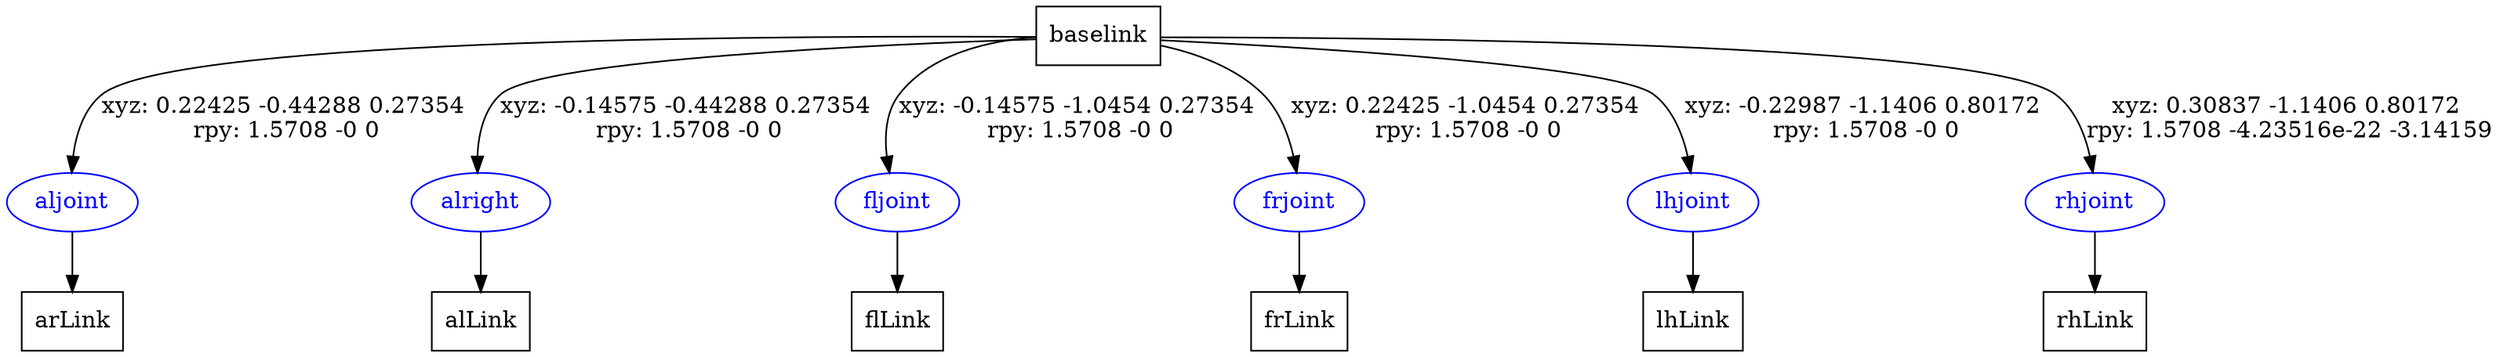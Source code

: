digraph G {
node [shape=box];
"baselink" [label="baselink"];
"arLink" [label="arLink"];
"alLink" [label="alLink"];
"flLink" [label="flLink"];
"frLink" [label="frLink"];
"lhLink" [label="lhLink"];
"rhLink" [label="rhLink"];
node [shape=ellipse, color=blue, fontcolor=blue];
"baselink" -> "aljoint" [label="xyz: 0.22425 -0.44288 0.27354 \nrpy: 1.5708 -0 0"]
"aljoint" -> "arLink"
"baselink" -> "alright" [label="xyz: -0.14575 -0.44288 0.27354 \nrpy: 1.5708 -0 0"]
"alright" -> "alLink"
"baselink" -> "fljoint" [label="xyz: -0.14575 -1.0454 0.27354 \nrpy: 1.5708 -0 0"]
"fljoint" -> "flLink"
"baselink" -> "frjoint" [label="xyz: 0.22425 -1.0454 0.27354 \nrpy: 1.5708 -0 0"]
"frjoint" -> "frLink"
"baselink" -> "lhjoint" [label="xyz: -0.22987 -1.1406 0.80172 \nrpy: 1.5708 -0 0"]
"lhjoint" -> "lhLink"
"baselink" -> "rhjoint" [label="xyz: 0.30837 -1.1406 0.80172 \nrpy: 1.5708 -4.23516e-22 -3.14159"]
"rhjoint" -> "rhLink"
}
